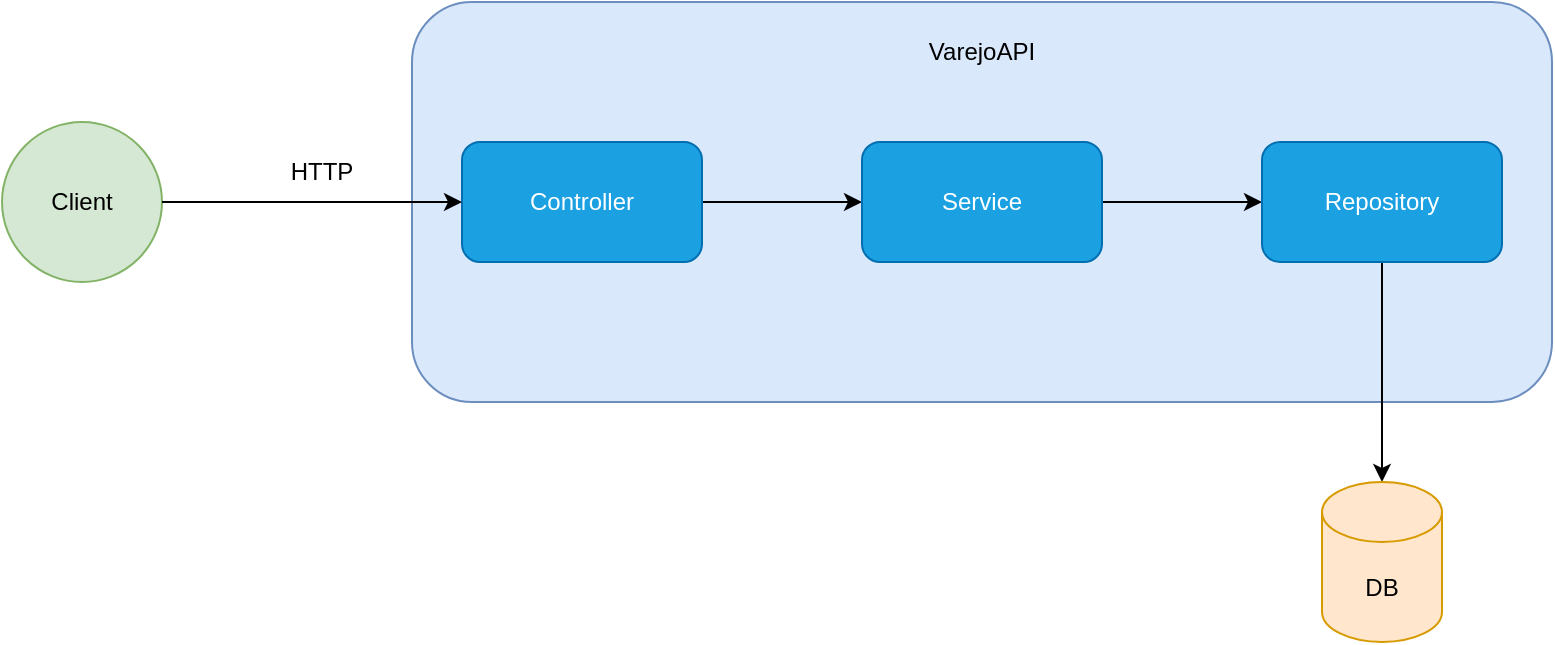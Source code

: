 <mxfile version="24.4.8" type="device">
  <diagram name="Page-1" id="lmv7f6WhMJnBUnH0ad_e">
    <mxGraphModel dx="1098" dy="1188" grid="1" gridSize="10" guides="1" tooltips="1" connect="1" arrows="1" fold="1" page="1" pageScale="1" pageWidth="850" pageHeight="1100" math="0" shadow="0">
      <root>
        <mxCell id="0" />
        <mxCell id="1" parent="0" />
        <mxCell id="QESxKMJvNthO_rB10rwq-13" value="" style="rounded=1;whiteSpace=wrap;html=1;fillColor=#dae8fc;strokeColor=#6c8ebf;" vertex="1" parent="1">
          <mxGeometry x="215" y="380" width="570" height="200" as="geometry" />
        </mxCell>
        <mxCell id="QESxKMJvNthO_rB10rwq-1" value="Client" style="ellipse;whiteSpace=wrap;html=1;aspect=fixed;fillColor=#d5e8d4;strokeColor=#82b366;" vertex="1" parent="1">
          <mxGeometry x="10" y="440" width="80" height="80" as="geometry" />
        </mxCell>
        <mxCell id="QESxKMJvNthO_rB10rwq-10" style="edgeStyle=orthogonalEdgeStyle;rounded=0;orthogonalLoop=1;jettySize=auto;html=1;entryX=0;entryY=0.5;entryDx=0;entryDy=0;" edge="1" parent="1" source="QESxKMJvNthO_rB10rwq-2" target="QESxKMJvNthO_rB10rwq-3">
          <mxGeometry relative="1" as="geometry" />
        </mxCell>
        <mxCell id="QESxKMJvNthO_rB10rwq-2" value="Controller" style="rounded=1;whiteSpace=wrap;html=1;fillColor=#1ba1e2;strokeColor=#006EAF;fontColor=#ffffff;" vertex="1" parent="1">
          <mxGeometry x="240" y="450" width="120" height="60" as="geometry" />
        </mxCell>
        <mxCell id="QESxKMJvNthO_rB10rwq-11" style="edgeStyle=orthogonalEdgeStyle;rounded=0;orthogonalLoop=1;jettySize=auto;html=1;" edge="1" parent="1" source="QESxKMJvNthO_rB10rwq-3" target="QESxKMJvNthO_rB10rwq-4">
          <mxGeometry relative="1" as="geometry" />
        </mxCell>
        <mxCell id="QESxKMJvNthO_rB10rwq-3" value="Service" style="rounded=1;whiteSpace=wrap;html=1;fillColor=#1ba1e2;fontColor=#ffffff;strokeColor=#006EAF;" vertex="1" parent="1">
          <mxGeometry x="440" y="450" width="120" height="60" as="geometry" />
        </mxCell>
        <mxCell id="QESxKMJvNthO_rB10rwq-12" style="edgeStyle=orthogonalEdgeStyle;rounded=0;orthogonalLoop=1;jettySize=auto;html=1;" edge="1" parent="1" source="QESxKMJvNthO_rB10rwq-4" target="QESxKMJvNthO_rB10rwq-6">
          <mxGeometry relative="1" as="geometry" />
        </mxCell>
        <mxCell id="QESxKMJvNthO_rB10rwq-4" value="Repository" style="rounded=1;whiteSpace=wrap;html=1;fillColor=#1ba1e2;fontColor=#ffffff;strokeColor=#006EAF;" vertex="1" parent="1">
          <mxGeometry x="640" y="450" width="120" height="60" as="geometry" />
        </mxCell>
        <mxCell id="QESxKMJvNthO_rB10rwq-6" value="DB" style="shape=cylinder3;whiteSpace=wrap;html=1;boundedLbl=1;backgroundOutline=1;size=15;fillColor=#ffe6cc;strokeColor=#d79b00;" vertex="1" parent="1">
          <mxGeometry x="670" y="620" width="60" height="80" as="geometry" />
        </mxCell>
        <mxCell id="QESxKMJvNthO_rB10rwq-7" value="" style="endArrow=classic;html=1;rounded=0;exitX=1;exitY=0.5;exitDx=0;exitDy=0;entryX=0;entryY=0.5;entryDx=0;entryDy=0;" edge="1" parent="1" source="QESxKMJvNthO_rB10rwq-1" target="QESxKMJvNthO_rB10rwq-2">
          <mxGeometry width="50" height="50" relative="1" as="geometry">
            <mxPoint x="510" y="630" as="sourcePoint" />
            <mxPoint x="560" y="580" as="targetPoint" />
          </mxGeometry>
        </mxCell>
        <mxCell id="QESxKMJvNthO_rB10rwq-9" value="HTTP" style="text;html=1;align=center;verticalAlign=middle;whiteSpace=wrap;rounded=0;" vertex="1" parent="1">
          <mxGeometry x="140" y="450" width="60" height="30" as="geometry" />
        </mxCell>
        <mxCell id="QESxKMJvNthO_rB10rwq-14" value="VarejoAPI" style="text;html=1;align=center;verticalAlign=middle;whiteSpace=wrap;rounded=0;" vertex="1" parent="1">
          <mxGeometry x="470" y="390" width="60" height="30" as="geometry" />
        </mxCell>
      </root>
    </mxGraphModel>
  </diagram>
</mxfile>
